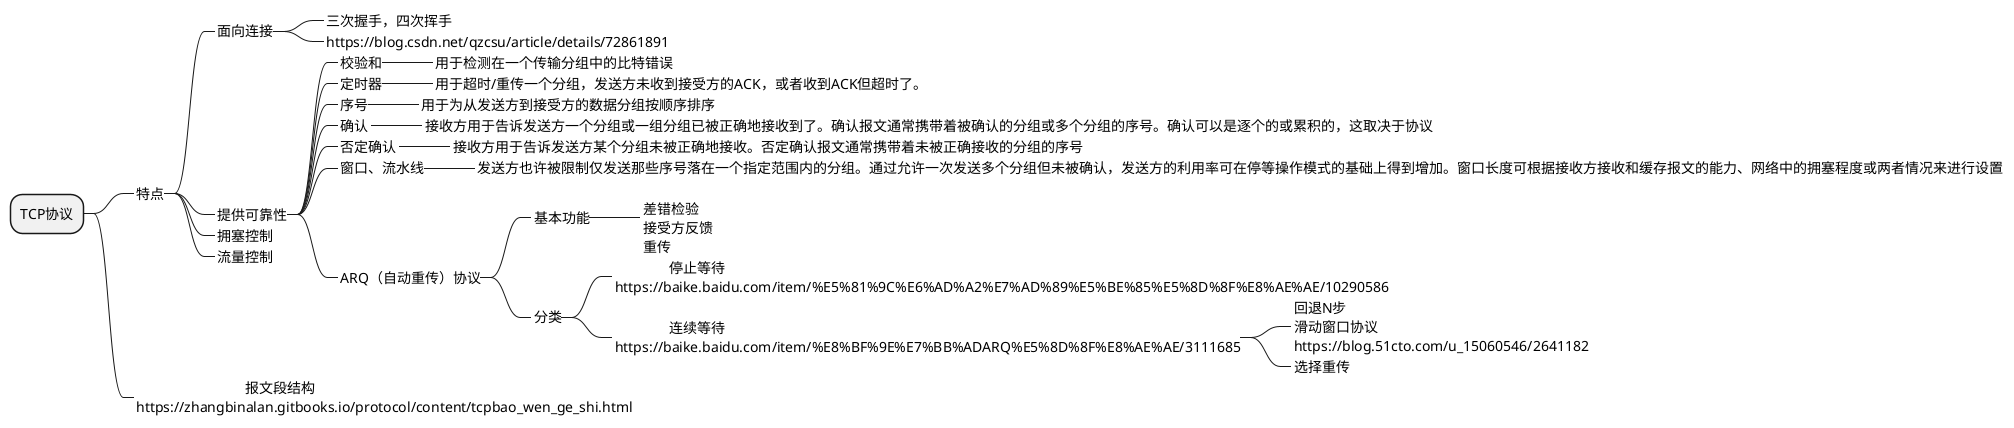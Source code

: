 @startmindmap
* TCP协议
**_ 特点
***_ 面向连接
****_ 三次握手，四次挥手
****_ https://blog.csdn.net/qzcsu/article/details/72861891
***_ 提供可靠性
****_ 校验和
*****_ 用于检测在一个传输分组中的比特错误
****_ 定时器
*****_ 用于超时/重传一个分组，发送方未收到接受方的ACK，或者收到ACK但超时了。
****_ 序号
*****_ 用于为从发送方到接受方的数据分组按顺序排序
****_ 确认 
*****_ 接收方用于告诉发送方一个分组或一组分组已被正确地接收到了。确认报文通常携带着被确认的分组或多个分组的序号。确认可以是逐个的或累积的，这取决于协议
****_ 否定确认 
*****_ 接收方用于告诉发送方某个分组未被正确地接收。否定确认报文通常携带着未被正确接收的分组的序号
****_ 窗口、流水线
*****_ 发送方也许被限制仅发送那些序号落在一个指定范围内的分组。通过允许一次发送多个分组但未被确认，发送方的利用率可在停等操作模式的基础上得到增加。窗口长度可根据接收方接收和缓存报文的能力、网络中的拥塞程度或两者情况来进行设置

****_ ARQ（自动重传）协议

*****_ 基本功能
******_: 
差错检验
接受方反馈
重传;
*****_ 分类
******_:               停止等待
https://baike.baidu.com/item/%E5%81%9C%E6%AD%A2%E7%AD%89%E5%BE%85%E5%8D%8F%E8%AE%AE/10290586;
******_:               连续等待
https://baike.baidu.com/item/%E8%BF%9E%E7%BB%ADARQ%E5%8D%8F%E8%AE%AE/3111685;
*******_:回退N步
滑动窗口协议
https://blog.51cto.com/u_15060546/2641182;
*******_ 选择重传


***_ 拥塞控制
***_ 流量控制
**_:                              报文段结构
https://zhangbinalan.gitbooks.io/protocol/content/tcpbao_wen_ge_shi.html;

@endmindmap

